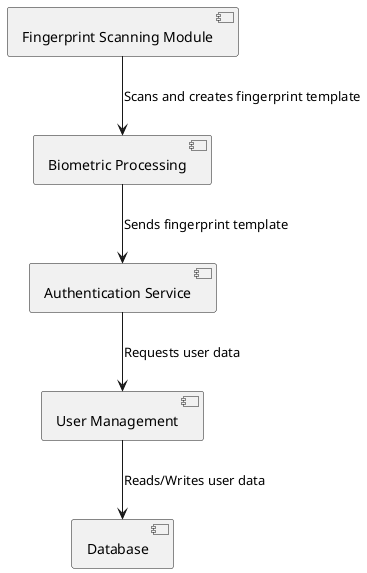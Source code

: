 @startuml
' Component diagram for Fingerprint Biometric Authentication System

component "Fingerprint Scanning Module" as Scanner
component "Biometric Processing" as Processor
component "Authentication Service" as AuthService
component "User Management" as UserMgmt
component "Database" as Database

Scanner --> Processor : Scans and creates fingerprint template
Processor --> AuthService : Sends fingerprint template
AuthService --> UserMgmt : Requests user data
UserMgmt --> Database : Reads/Writes user data

@enduml
